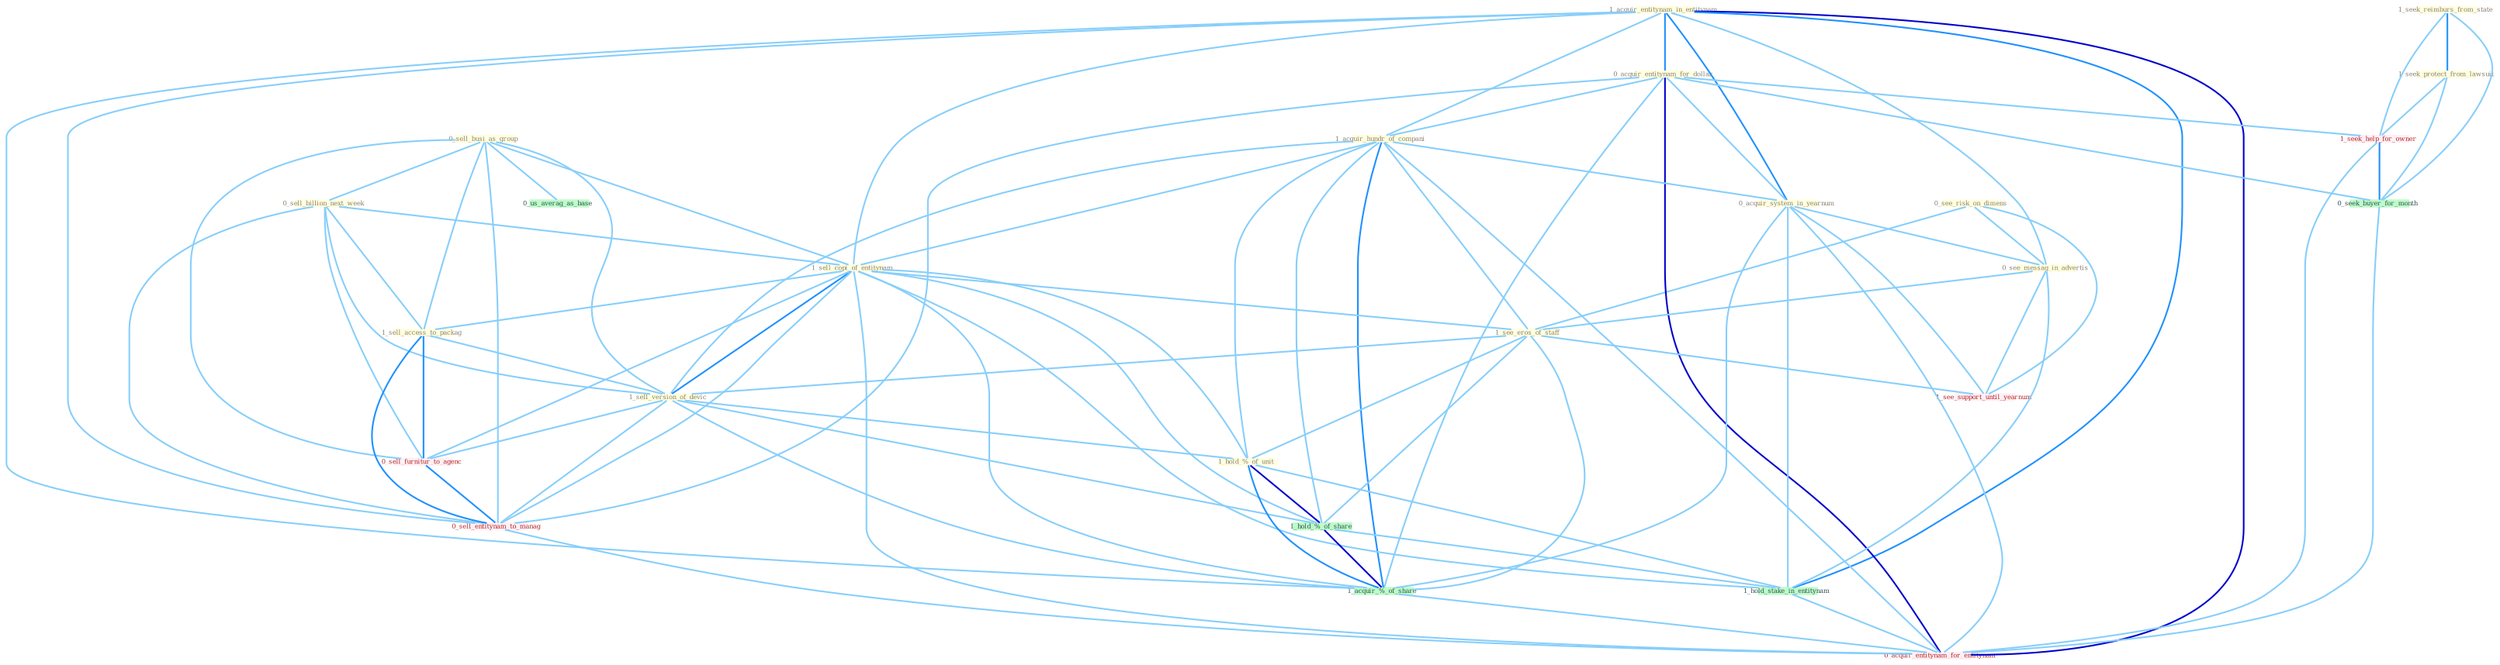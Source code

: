 Graph G{ 
    node
    [shape=polygon,style=filled,width=.5,height=.06,color="#BDFCC9",fixedsize=true,fontsize=4,
    fontcolor="#2f4f4f"];
    {node
    [color="#ffffe0", fontcolor="#8b7d6b"] "1_acquir_entitynam_in_entitynam " "0_see_risk_on_dimens " "0_acquir_entitynam_for_dollar " "1_acquir_hundr_of_compani " "0_acquir_system_in_yearnum " "0_sell_busi_as_group " "0_see_messag_in_advertis " "0_sell_billion_next_week " "1_sell_copi_of_entitynam " "1_seek_reimburs_from_state " "1_seek_protect_from_lawsuit " "1_sell_access_to_packag " "1_see_eros_of_staff " "1_sell_version_of_devic " "1_hold_%_of_unit "}
{node [color="#fff0f5", fontcolor="#b22222"] "1_seek_help_for_owner " "1_see_support_until_yearnum " "0_sell_furnitur_to_agenc " "0_sell_entitynam_to_manag " "0_acquir_entitynam_for_entitynam "}
edge [color="#B0E2FF"];

	"1_acquir_entitynam_in_entitynam " -- "0_acquir_entitynam_for_dollar " [w="2", color="#1e90ff" , len=0.8];
	"1_acquir_entitynam_in_entitynam " -- "1_acquir_hundr_of_compani " [w="1", color="#87cefa" ];
	"1_acquir_entitynam_in_entitynam " -- "0_acquir_system_in_yearnum " [w="2", color="#1e90ff" , len=0.8];
	"1_acquir_entitynam_in_entitynam " -- "0_see_messag_in_advertis " [w="1", color="#87cefa" ];
	"1_acquir_entitynam_in_entitynam " -- "1_sell_copi_of_entitynam " [w="1", color="#87cefa" ];
	"1_acquir_entitynam_in_entitynam " -- "1_hold_stake_in_entitynam " [w="2", color="#1e90ff" , len=0.8];
	"1_acquir_entitynam_in_entitynam " -- "1_acquir_%_of_share " [w="1", color="#87cefa" ];
	"1_acquir_entitynam_in_entitynam " -- "0_sell_entitynam_to_manag " [w="1", color="#87cefa" ];
	"1_acquir_entitynam_in_entitynam " -- "0_acquir_entitynam_for_entitynam " [w="3", color="#0000cd" , len=0.6];
	"0_see_risk_on_dimens " -- "0_see_messag_in_advertis " [w="1", color="#87cefa" ];
	"0_see_risk_on_dimens " -- "1_see_eros_of_staff " [w="1", color="#87cefa" ];
	"0_see_risk_on_dimens " -- "1_see_support_until_yearnum " [w="1", color="#87cefa" ];
	"0_acquir_entitynam_for_dollar " -- "1_acquir_hundr_of_compani " [w="1", color="#87cefa" ];
	"0_acquir_entitynam_for_dollar " -- "0_acquir_system_in_yearnum " [w="1", color="#87cefa" ];
	"0_acquir_entitynam_for_dollar " -- "1_seek_help_for_owner " [w="1", color="#87cefa" ];
	"0_acquir_entitynam_for_dollar " -- "0_seek_buyer_for_month " [w="1", color="#87cefa" ];
	"0_acquir_entitynam_for_dollar " -- "1_acquir_%_of_share " [w="1", color="#87cefa" ];
	"0_acquir_entitynam_for_dollar " -- "0_sell_entitynam_to_manag " [w="1", color="#87cefa" ];
	"0_acquir_entitynam_for_dollar " -- "0_acquir_entitynam_for_entitynam " [w="3", color="#0000cd" , len=0.6];
	"1_acquir_hundr_of_compani " -- "0_acquir_system_in_yearnum " [w="1", color="#87cefa" ];
	"1_acquir_hundr_of_compani " -- "1_sell_copi_of_entitynam " [w="1", color="#87cefa" ];
	"1_acquir_hundr_of_compani " -- "1_see_eros_of_staff " [w="1", color="#87cefa" ];
	"1_acquir_hundr_of_compani " -- "1_sell_version_of_devic " [w="1", color="#87cefa" ];
	"1_acquir_hundr_of_compani " -- "1_hold_%_of_unit " [w="1", color="#87cefa" ];
	"1_acquir_hundr_of_compani " -- "1_hold_%_of_share " [w="1", color="#87cefa" ];
	"1_acquir_hundr_of_compani " -- "1_acquir_%_of_share " [w="2", color="#1e90ff" , len=0.8];
	"1_acquir_hundr_of_compani " -- "0_acquir_entitynam_for_entitynam " [w="1", color="#87cefa" ];
	"0_acquir_system_in_yearnum " -- "0_see_messag_in_advertis " [w="1", color="#87cefa" ];
	"0_acquir_system_in_yearnum " -- "1_hold_stake_in_entitynam " [w="1", color="#87cefa" ];
	"0_acquir_system_in_yearnum " -- "1_acquir_%_of_share " [w="1", color="#87cefa" ];
	"0_acquir_system_in_yearnum " -- "1_see_support_until_yearnum " [w="1", color="#87cefa" ];
	"0_acquir_system_in_yearnum " -- "0_acquir_entitynam_for_entitynam " [w="1", color="#87cefa" ];
	"0_sell_busi_as_group " -- "0_sell_billion_next_week " [w="1", color="#87cefa" ];
	"0_sell_busi_as_group " -- "1_sell_copi_of_entitynam " [w="1", color="#87cefa" ];
	"0_sell_busi_as_group " -- "1_sell_access_to_packag " [w="1", color="#87cefa" ];
	"0_sell_busi_as_group " -- "1_sell_version_of_devic " [w="1", color="#87cefa" ];
	"0_sell_busi_as_group " -- "0_sell_furnitur_to_agenc " [w="1", color="#87cefa" ];
	"0_sell_busi_as_group " -- "0_us_averag_as_base " [w="1", color="#87cefa" ];
	"0_sell_busi_as_group " -- "0_sell_entitynam_to_manag " [w="1", color="#87cefa" ];
	"0_see_messag_in_advertis " -- "1_see_eros_of_staff " [w="1", color="#87cefa" ];
	"0_see_messag_in_advertis " -- "1_hold_stake_in_entitynam " [w="1", color="#87cefa" ];
	"0_see_messag_in_advertis " -- "1_see_support_until_yearnum " [w="1", color="#87cefa" ];
	"0_sell_billion_next_week " -- "1_sell_copi_of_entitynam " [w="1", color="#87cefa" ];
	"0_sell_billion_next_week " -- "1_sell_access_to_packag " [w="1", color="#87cefa" ];
	"0_sell_billion_next_week " -- "1_sell_version_of_devic " [w="1", color="#87cefa" ];
	"0_sell_billion_next_week " -- "0_sell_furnitur_to_agenc " [w="1", color="#87cefa" ];
	"0_sell_billion_next_week " -- "0_sell_entitynam_to_manag " [w="1", color="#87cefa" ];
	"1_sell_copi_of_entitynam " -- "1_sell_access_to_packag " [w="1", color="#87cefa" ];
	"1_sell_copi_of_entitynam " -- "1_see_eros_of_staff " [w="1", color="#87cefa" ];
	"1_sell_copi_of_entitynam " -- "1_sell_version_of_devic " [w="2", color="#1e90ff" , len=0.8];
	"1_sell_copi_of_entitynam " -- "1_hold_%_of_unit " [w="1", color="#87cefa" ];
	"1_sell_copi_of_entitynam " -- "1_hold_%_of_share " [w="1", color="#87cefa" ];
	"1_sell_copi_of_entitynam " -- "1_hold_stake_in_entitynam " [w="1", color="#87cefa" ];
	"1_sell_copi_of_entitynam " -- "1_acquir_%_of_share " [w="1", color="#87cefa" ];
	"1_sell_copi_of_entitynam " -- "0_sell_furnitur_to_agenc " [w="1", color="#87cefa" ];
	"1_sell_copi_of_entitynam " -- "0_sell_entitynam_to_manag " [w="1", color="#87cefa" ];
	"1_sell_copi_of_entitynam " -- "0_acquir_entitynam_for_entitynam " [w="1", color="#87cefa" ];
	"1_seek_reimburs_from_state " -- "1_seek_protect_from_lawsuit " [w="2", color="#1e90ff" , len=0.8];
	"1_seek_reimburs_from_state " -- "1_seek_help_for_owner " [w="1", color="#87cefa" ];
	"1_seek_reimburs_from_state " -- "0_seek_buyer_for_month " [w="1", color="#87cefa" ];
	"1_seek_protect_from_lawsuit " -- "1_seek_help_for_owner " [w="1", color="#87cefa" ];
	"1_seek_protect_from_lawsuit " -- "0_seek_buyer_for_month " [w="1", color="#87cefa" ];
	"1_sell_access_to_packag " -- "1_sell_version_of_devic " [w="1", color="#87cefa" ];
	"1_sell_access_to_packag " -- "0_sell_furnitur_to_agenc " [w="2", color="#1e90ff" , len=0.8];
	"1_sell_access_to_packag " -- "0_sell_entitynam_to_manag " [w="2", color="#1e90ff" , len=0.8];
	"1_see_eros_of_staff " -- "1_sell_version_of_devic " [w="1", color="#87cefa" ];
	"1_see_eros_of_staff " -- "1_hold_%_of_unit " [w="1", color="#87cefa" ];
	"1_see_eros_of_staff " -- "1_hold_%_of_share " [w="1", color="#87cefa" ];
	"1_see_eros_of_staff " -- "1_acquir_%_of_share " [w="1", color="#87cefa" ];
	"1_see_eros_of_staff " -- "1_see_support_until_yearnum " [w="1", color="#87cefa" ];
	"1_sell_version_of_devic " -- "1_hold_%_of_unit " [w="1", color="#87cefa" ];
	"1_sell_version_of_devic " -- "1_hold_%_of_share " [w="1", color="#87cefa" ];
	"1_sell_version_of_devic " -- "1_acquir_%_of_share " [w="1", color="#87cefa" ];
	"1_sell_version_of_devic " -- "0_sell_furnitur_to_agenc " [w="1", color="#87cefa" ];
	"1_sell_version_of_devic " -- "0_sell_entitynam_to_manag " [w="1", color="#87cefa" ];
	"1_hold_%_of_unit " -- "1_hold_%_of_share " [w="3", color="#0000cd" , len=0.6];
	"1_hold_%_of_unit " -- "1_hold_stake_in_entitynam " [w="1", color="#87cefa" ];
	"1_hold_%_of_unit " -- "1_acquir_%_of_share " [w="2", color="#1e90ff" , len=0.8];
	"1_hold_%_of_share " -- "1_hold_stake_in_entitynam " [w="1", color="#87cefa" ];
	"1_hold_%_of_share " -- "1_acquir_%_of_share " [w="3", color="#0000cd" , len=0.6];
	"1_hold_stake_in_entitynam " -- "0_acquir_entitynam_for_entitynam " [w="1", color="#87cefa" ];
	"1_seek_help_for_owner " -- "0_seek_buyer_for_month " [w="2", color="#1e90ff" , len=0.8];
	"1_seek_help_for_owner " -- "0_acquir_entitynam_for_entitynam " [w="1", color="#87cefa" ];
	"0_seek_buyer_for_month " -- "0_acquir_entitynam_for_entitynam " [w="1", color="#87cefa" ];
	"1_acquir_%_of_share " -- "0_acquir_entitynam_for_entitynam " [w="1", color="#87cefa" ];
	"0_sell_furnitur_to_agenc " -- "0_sell_entitynam_to_manag " [w="2", color="#1e90ff" , len=0.8];
	"0_sell_entitynam_to_manag " -- "0_acquir_entitynam_for_entitynam " [w="1", color="#87cefa" ];
}
